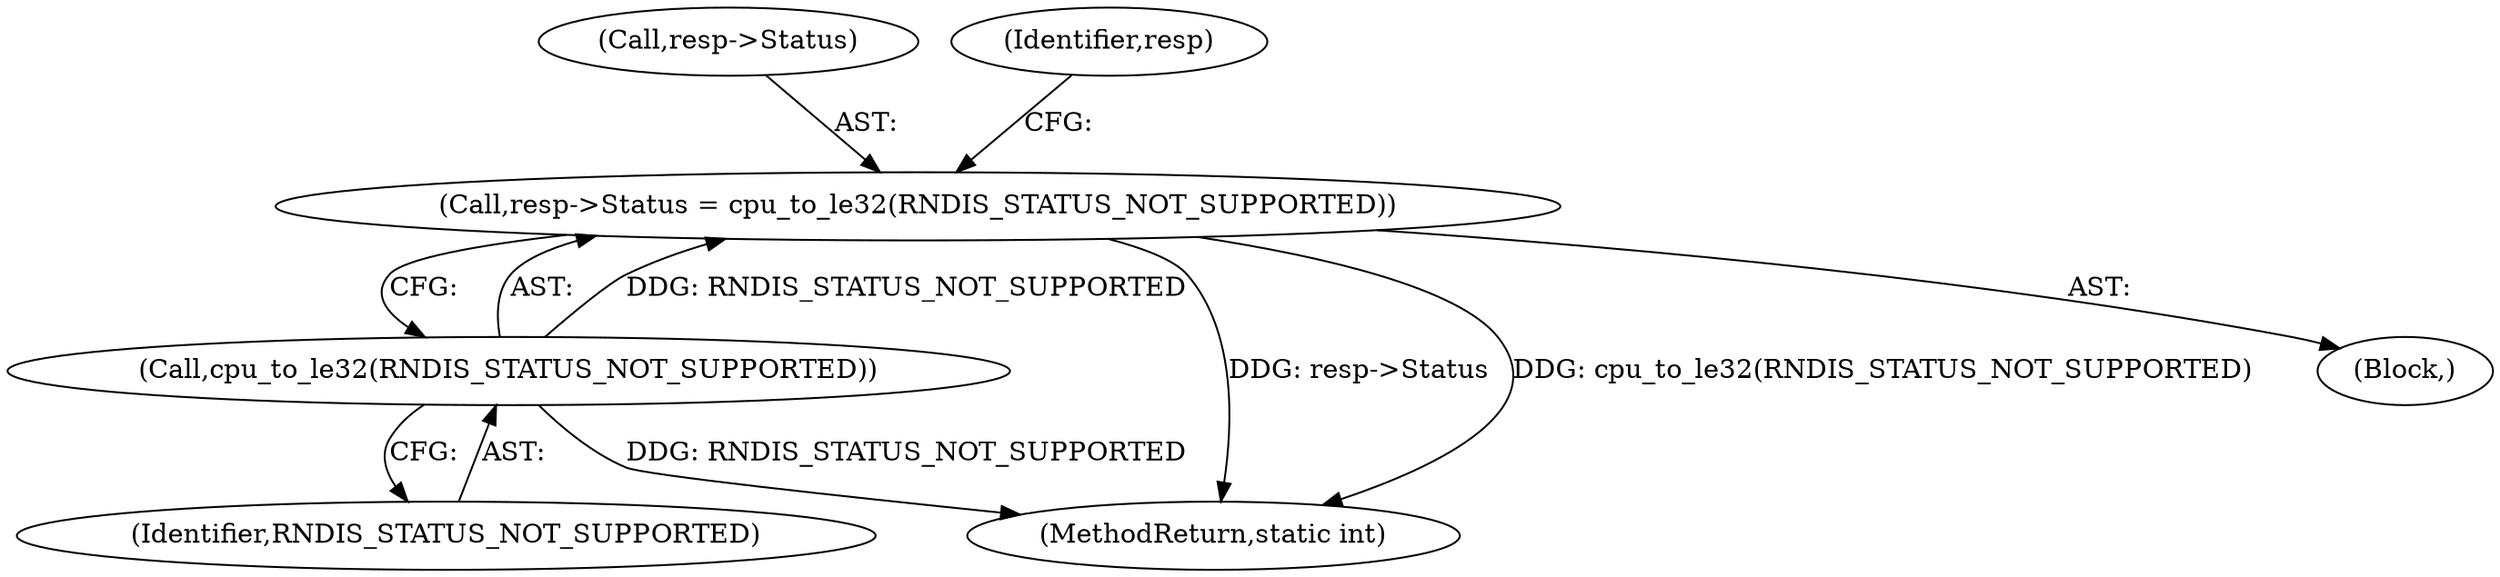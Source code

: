 digraph "0_qemu_fe3c546c5ff2a6210f9a4d8561cc64051ca8603e@pointer" {
"1000207" [label="(Call,resp->Status = cpu_to_le32(RNDIS_STATUS_NOT_SUPPORTED))"];
"1000211" [label="(Call,cpu_to_le32(RNDIS_STATUS_NOT_SUPPORTED))"];
"1000211" [label="(Call,cpu_to_le32(RNDIS_STATUS_NOT_SUPPORTED))"];
"1000259" [label="(MethodReturn,static int)"];
"1000206" [label="(Block,)"];
"1000207" [label="(Call,resp->Status = cpu_to_le32(RNDIS_STATUS_NOT_SUPPORTED))"];
"1000208" [label="(Call,resp->Status)"];
"1000212" [label="(Identifier,RNDIS_STATUS_NOT_SUPPORTED)"];
"1000215" [label="(Identifier,resp)"];
"1000207" -> "1000206"  [label="AST: "];
"1000207" -> "1000211"  [label="CFG: "];
"1000208" -> "1000207"  [label="AST: "];
"1000211" -> "1000207"  [label="AST: "];
"1000215" -> "1000207"  [label="CFG: "];
"1000207" -> "1000259"  [label="DDG: resp->Status"];
"1000207" -> "1000259"  [label="DDG: cpu_to_le32(RNDIS_STATUS_NOT_SUPPORTED)"];
"1000211" -> "1000207"  [label="DDG: RNDIS_STATUS_NOT_SUPPORTED"];
"1000211" -> "1000212"  [label="CFG: "];
"1000212" -> "1000211"  [label="AST: "];
"1000211" -> "1000259"  [label="DDG: RNDIS_STATUS_NOT_SUPPORTED"];
}
